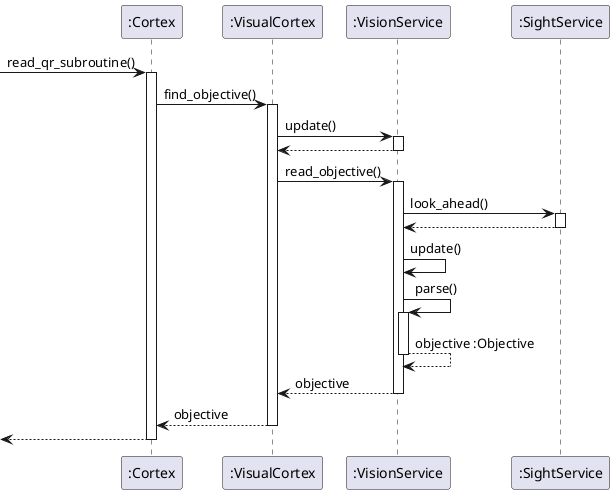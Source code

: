 @startuml

participant ":Cortex" as cortex
participant ":VisualCortex" as visual
participant ":VisionService" as vision
participant ":SightService" as sight

[-> cortex: read_qr_subroutine()
activate cortex
cortex -> visual ++ : find_objective()
visual -> vision ++ : update()
return
visual -> vision ++ : read_objective()

vision -> sight ++ : look_ahead()
return

vision -> vision : update()
vision -> vision ++ : parse()
return objective :Objective

return objective
return objective
[<-- cortex
deactivate cortex

@enduml